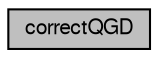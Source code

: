 digraph G
{
  bgcolor="transparent";
  edge [fontname="FreeSans",fontsize="10",labelfontname="FreeSans",labelfontsize="10"];
  node [fontname="FreeSans",fontsize="10",shape=record];
  rankdir=LR;
  Node1 [label="correctQGD",height=0.2,width=0.4,color="black", fillcolor="grey75", style="filled" fontcolor="black"];
}
